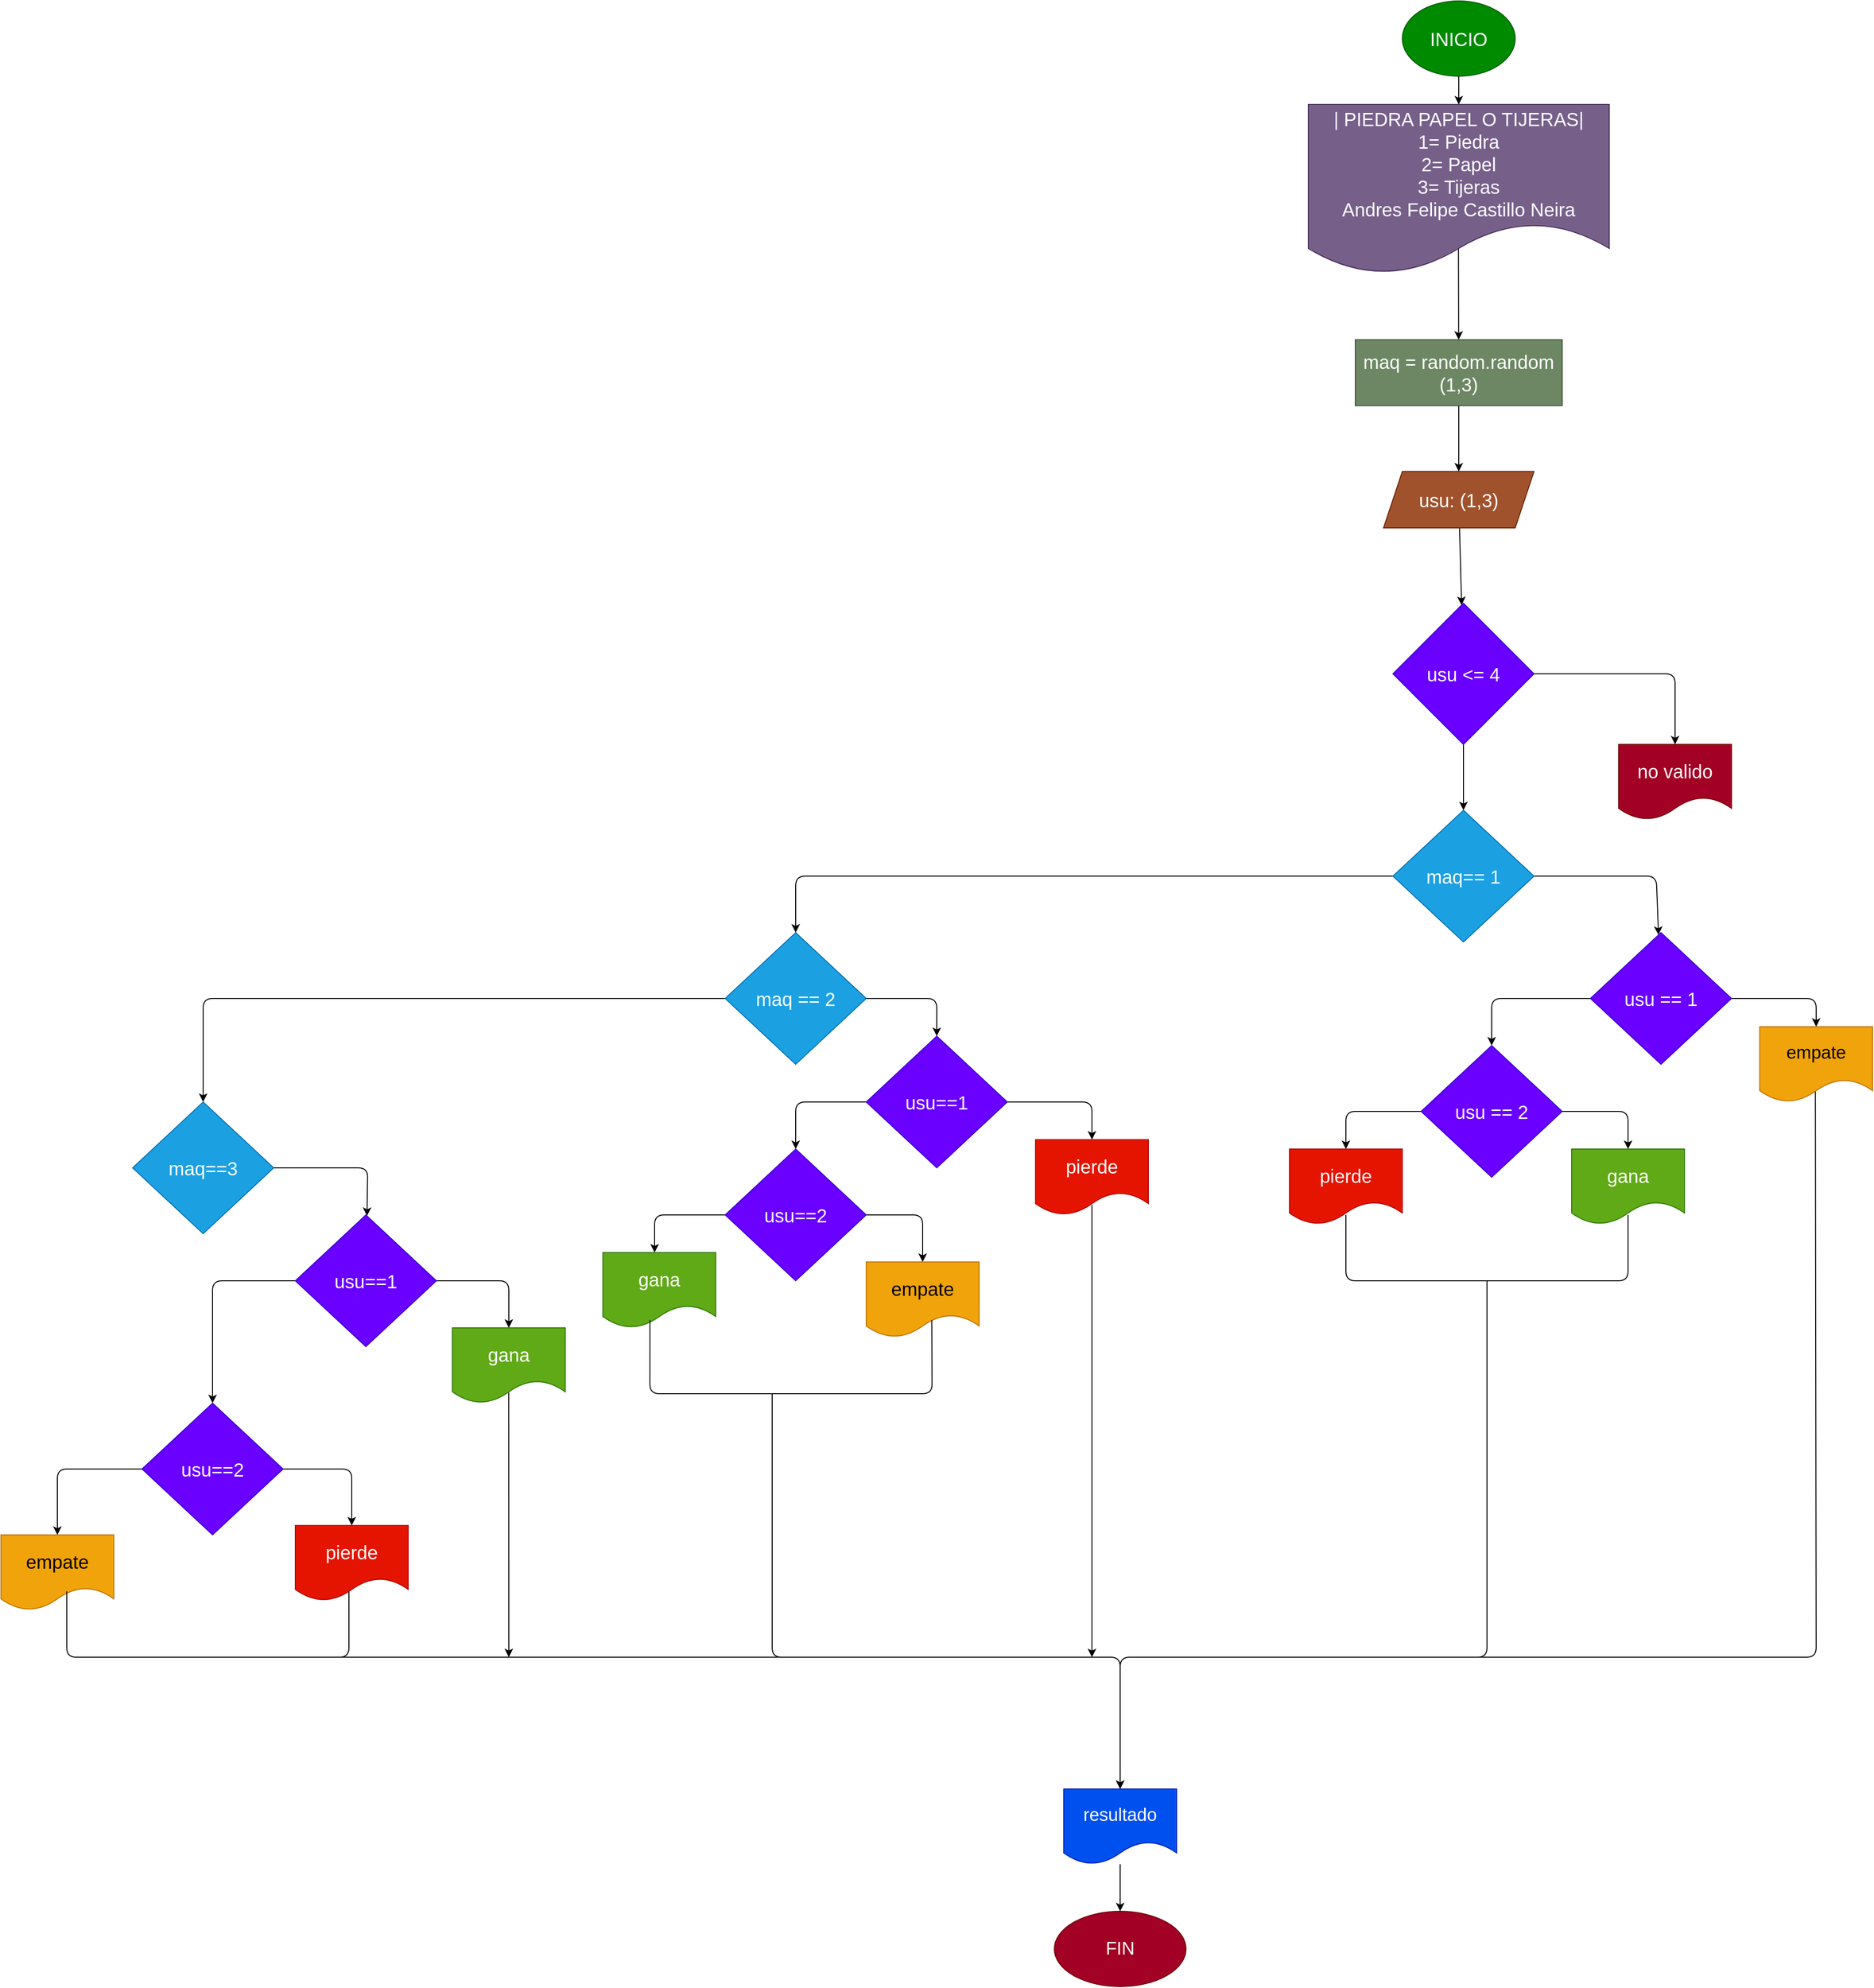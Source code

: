 <mxfile>
    <diagram id="rDQpFtQkCq-1foGBs8W9" name="Página-1">
        <mxGraphModel dx="1767" dy="107" grid="1" gridSize="10" guides="1" tooltips="1" connect="1" arrows="1" fold="1" page="1" pageScale="1" pageWidth="827" pageHeight="1169" math="0" shadow="0">
            <root>
                <mxCell id="0"/>
                <mxCell id="1" parent="0"/>
                <mxCell id="4" value="" style="edgeStyle=none;html=1;fontSize=20;" parent="1" source="2" target="3" edge="1">
                    <mxGeometry relative="1" as="geometry"/>
                </mxCell>
                <mxCell id="2" value="INICIO" style="ellipse;whiteSpace=wrap;html=1;fontSize=20;fillColor=#008a00;fontColor=#ffffff;strokeColor=#005700;" parent="1" vertex="1">
                    <mxGeometry x="200" width="120" height="80" as="geometry"/>
                </mxCell>
                <mxCell id="6" value="" style="edgeStyle=none;html=1;fontSize=20;exitX=0.499;exitY=0.847;exitDx=0;exitDy=0;exitPerimeter=0;" parent="1" source="3" target="5" edge="1">
                    <mxGeometry relative="1" as="geometry"/>
                </mxCell>
                <mxCell id="3" value="| PIEDRA PAPEL O TIJERAS|&lt;br&gt;1= Piedra&lt;br&gt;2= Papel&lt;br&gt;3= Tijeras&lt;br&gt;&lt;div style=&quot;&quot;&gt;&lt;span style=&quot;background-color: initial;&quot;&gt;Andres Felipe Castillo Neira&lt;/span&gt;&lt;/div&gt;" style="shape=document;whiteSpace=wrap;html=1;boundedLbl=1;fontSize=20;fillColor=#76608a;fontColor=#ffffff;strokeColor=#432D57;" parent="1" vertex="1">
                    <mxGeometry x="100" y="110" width="320" height="180" as="geometry"/>
                </mxCell>
                <mxCell id="8" value="" style="edgeStyle=none;html=1;fontSize=20;" parent="1" source="5" target="7" edge="1">
                    <mxGeometry relative="1" as="geometry"/>
                </mxCell>
                <mxCell id="5" value="maq = random.random (1,3)" style="whiteSpace=wrap;html=1;fontSize=20;fillColor=#6d8764;fontColor=#ffffff;strokeColor=#3A5431;" parent="1" vertex="1">
                    <mxGeometry x="150" y="360" width="220" height="70" as="geometry"/>
                </mxCell>
                <mxCell id="48" value="" style="edgeStyle=none;html=1;fontSize=19;" parent="1" source="7" target="47" edge="1">
                    <mxGeometry relative="1" as="geometry"/>
                </mxCell>
                <mxCell id="7" value="usu: (1,3)" style="shape=parallelogram;perimeter=parallelogramPerimeter;whiteSpace=wrap;html=1;fixedSize=1;fontSize=20;fillColor=#a0522d;fontColor=#ffffff;strokeColor=#6D1F00;" parent="1" vertex="1">
                    <mxGeometry x="180" y="500" width="160" height="60" as="geometry"/>
                </mxCell>
                <mxCell id="12" value="" style="edgeStyle=none;html=1;fontSize=20;" parent="1" source="9" target="11" edge="1">
                    <mxGeometry relative="1" as="geometry">
                        <Array as="points">
                            <mxPoint x="470" y="930"/>
                        </Array>
                    </mxGeometry>
                </mxCell>
                <mxCell id="27" value="" style="edgeStyle=none;html=1;fontSize=19;" parent="1" source="9" target="26" edge="1">
                    <mxGeometry relative="1" as="geometry">
                        <Array as="points">
                            <mxPoint x="-445" y="930"/>
                        </Array>
                    </mxGeometry>
                </mxCell>
                <mxCell id="9" value="maq== 1" style="rhombus;whiteSpace=wrap;html=1;fontSize=20;fillColor=#1ba1e2;fontColor=#ffffff;strokeColor=#006EAF;" parent="1" vertex="1">
                    <mxGeometry x="190" y="860" width="150" height="140" as="geometry"/>
                </mxCell>
                <mxCell id="14" style="edgeStyle=none;html=1;exitX=1;exitY=0.5;exitDx=0;exitDy=0;entryX=0.5;entryY=0;entryDx=0;entryDy=0;fontSize=19;" parent="1" source="11" target="13" edge="1">
                    <mxGeometry relative="1" as="geometry">
                        <Array as="points">
                            <mxPoint x="640" y="1060"/>
                        </Array>
                    </mxGeometry>
                </mxCell>
                <mxCell id="16" value="" style="edgeStyle=none;html=1;fontSize=19;" parent="1" source="11" target="15" edge="1">
                    <mxGeometry relative="1" as="geometry">
                        <Array as="points">
                            <mxPoint x="295" y="1060"/>
                        </Array>
                    </mxGeometry>
                </mxCell>
                <mxCell id="11" value="usu == 1" style="rhombus;whiteSpace=wrap;html=1;fontSize=20;fillColor=#6a00ff;fontColor=#ffffff;strokeColor=#3700CC;" parent="1" vertex="1">
                    <mxGeometry x="400" y="990" width="150" height="140" as="geometry"/>
                </mxCell>
                <mxCell id="13" value="empate" style="shape=document;whiteSpace=wrap;html=1;boundedLbl=1;fontSize=19;fillColor=#f0a30a;fontColor=#000000;strokeColor=#BD7000;" parent="1" vertex="1">
                    <mxGeometry x="580" y="1090" width="120" height="80" as="geometry"/>
                </mxCell>
                <mxCell id="18" value="" style="edgeStyle=none;html=1;fontSize=19;" parent="1" source="15" target="17" edge="1">
                    <mxGeometry relative="1" as="geometry">
                        <Array as="points">
                            <mxPoint x="440" y="1180"/>
                        </Array>
                    </mxGeometry>
                </mxCell>
                <mxCell id="56" style="edgeStyle=none;html=1;entryX=0.5;entryY=0;entryDx=0;entryDy=0;fontSize=19;" parent="1" source="15" target="55" edge="1">
                    <mxGeometry relative="1" as="geometry">
                        <Array as="points">
                            <mxPoint x="140" y="1180"/>
                        </Array>
                    </mxGeometry>
                </mxCell>
                <mxCell id="15" value="usu == 2" style="rhombus;whiteSpace=wrap;html=1;fontSize=20;fillColor=#6a00ff;fontColor=#ffffff;strokeColor=#3700CC;" parent="1" vertex="1">
                    <mxGeometry x="220" y="1110" width="150" height="140" as="geometry"/>
                </mxCell>
                <mxCell id="17" value="gana" style="shape=document;whiteSpace=wrap;html=1;boundedLbl=1;fontSize=20;fillColor=#60a917;fontColor=#ffffff;strokeColor=#2D7600;" parent="1" vertex="1">
                    <mxGeometry x="380" y="1220" width="120" height="80" as="geometry"/>
                </mxCell>
                <mxCell id="29" value="" style="edgeStyle=none;html=1;fontSize=19;" parent="1" source="26" target="28" edge="1">
                    <mxGeometry relative="1" as="geometry">
                        <Array as="points">
                            <mxPoint x="-295" y="1060"/>
                        </Array>
                    </mxGeometry>
                </mxCell>
                <mxCell id="44" style="edgeStyle=none;html=1;entryX=0.5;entryY=0;entryDx=0;entryDy=0;fontSize=19;" parent="1" source="26" target="43" edge="1">
                    <mxGeometry relative="1" as="geometry">
                        <Array as="points">
                            <mxPoint x="-1075" y="1060"/>
                        </Array>
                    </mxGeometry>
                </mxCell>
                <mxCell id="26" value="maq == 2" style="rhombus;whiteSpace=wrap;html=1;fontSize=20;fillColor=#1ba1e2;fontColor=#ffffff;strokeColor=#006EAF;" parent="1" vertex="1">
                    <mxGeometry x="-520" y="990" width="150" height="140" as="geometry"/>
                </mxCell>
                <mxCell id="32" value="" style="edgeStyle=none;html=1;fontSize=19;" parent="1" source="28" target="31" edge="1">
                    <mxGeometry relative="1" as="geometry">
                        <Array as="points">
                            <mxPoint x="-130" y="1170"/>
                        </Array>
                    </mxGeometry>
                </mxCell>
                <mxCell id="34" value="" style="edgeStyle=none;html=1;fontSize=19;" parent="1" source="28" target="33" edge="1">
                    <mxGeometry relative="1" as="geometry">
                        <Array as="points">
                            <mxPoint x="-445" y="1170"/>
                        </Array>
                    </mxGeometry>
                </mxCell>
                <mxCell id="28" value="usu==1" style="rhombus;whiteSpace=wrap;html=1;fontSize=20;fillColor=#6a00ff;fontColor=#ffffff;strokeColor=#3700CC;" parent="1" vertex="1">
                    <mxGeometry x="-370" y="1100" width="150" height="140" as="geometry"/>
                </mxCell>
                <mxCell id="82" style="edgeStyle=none;html=1;fontSize=19;exitX=0.5;exitY=0.865;exitDx=0;exitDy=0;exitPerimeter=0;" parent="1" source="31" edge="1">
                    <mxGeometry relative="1" as="geometry">
                        <mxPoint x="-130" y="1760" as="targetPoint"/>
                    </mxGeometry>
                </mxCell>
                <mxCell id="31" value="pierde" style="shape=document;whiteSpace=wrap;html=1;boundedLbl=1;fontSize=20;fillColor=#e51400;fontColor=#ffffff;strokeColor=#B20000;" parent="1" vertex="1">
                    <mxGeometry x="-190" y="1210" width="120" height="80" as="geometry"/>
                </mxCell>
                <mxCell id="36" value="" style="edgeStyle=none;html=1;fontSize=19;" parent="1" source="33" target="35" edge="1">
                    <mxGeometry relative="1" as="geometry">
                        <Array as="points">
                            <mxPoint x="-310" y="1290"/>
                        </Array>
                    </mxGeometry>
                </mxCell>
                <mxCell id="38" value="" style="edgeStyle=none;html=1;fontSize=19;" parent="1" source="33" edge="1">
                    <mxGeometry relative="1" as="geometry">
                        <mxPoint x="-595" y="1330" as="targetPoint"/>
                        <Array as="points">
                            <mxPoint x="-595" y="1290"/>
                        </Array>
                    </mxGeometry>
                </mxCell>
                <mxCell id="33" value="usu==2" style="rhombus;whiteSpace=wrap;html=1;fontSize=20;fillColor=#6a00ff;fontColor=#ffffff;strokeColor=#3700CC;" parent="1" vertex="1">
                    <mxGeometry x="-520" y="1220" width="150" height="140" as="geometry"/>
                </mxCell>
                <mxCell id="35" value="empate" style="shape=document;whiteSpace=wrap;html=1;boundedLbl=1;fontSize=20;fillColor=#f0a30a;fontColor=#000000;strokeColor=#BD7000;" parent="1" vertex="1">
                    <mxGeometry x="-370" y="1340" width="120" height="80" as="geometry"/>
                </mxCell>
                <mxCell id="39" value="gana" style="shape=document;whiteSpace=wrap;html=1;boundedLbl=1;fontSize=20;fillColor=#60a917;fontColor=#ffffff;strokeColor=#2D7600;" parent="1" vertex="1">
                    <mxGeometry x="-650" y="1330" width="120" height="80" as="geometry"/>
                </mxCell>
                <mxCell id="46" value="" style="edgeStyle=none;html=1;fontSize=19;" parent="1" source="43" target="45" edge="1">
                    <mxGeometry relative="1" as="geometry">
                        <Array as="points">
                            <mxPoint x="-900" y="1240"/>
                        </Array>
                    </mxGeometry>
                </mxCell>
                <mxCell id="43" value="maq==3" style="rhombus;whiteSpace=wrap;html=1;fontSize=20;fillColor=#1ba1e2;fontColor=#ffffff;strokeColor=#006EAF;" parent="1" vertex="1">
                    <mxGeometry x="-1150" y="1170" width="150" height="140" as="geometry"/>
                </mxCell>
                <mxCell id="58" value="" style="edgeStyle=none;html=1;fontSize=19;" parent="1" source="45" target="57" edge="1">
                    <mxGeometry relative="1" as="geometry">
                        <Array as="points">
                            <mxPoint x="-750" y="1360"/>
                        </Array>
                    </mxGeometry>
                </mxCell>
                <mxCell id="63" value="" style="edgeStyle=none;html=1;fontSize=19;" parent="1" source="45" target="62" edge="1">
                    <mxGeometry relative="1" as="geometry">
                        <Array as="points">
                            <mxPoint x="-1065" y="1360"/>
                        </Array>
                    </mxGeometry>
                </mxCell>
                <mxCell id="45" value="usu==1" style="rhombus;whiteSpace=wrap;html=1;fontSize=20;fillColor=#6a00ff;fontColor=#ffffff;strokeColor=#3700CC;" parent="1" vertex="1">
                    <mxGeometry x="-977" y="1290" width="150" height="140" as="geometry"/>
                </mxCell>
                <mxCell id="50" value="" style="edgeStyle=none;html=1;fontSize=19;" parent="1" source="47" target="49" edge="1">
                    <mxGeometry relative="1" as="geometry">
                        <Array as="points">
                            <mxPoint x="490" y="715"/>
                        </Array>
                    </mxGeometry>
                </mxCell>
                <mxCell id="51" style="edgeStyle=none;html=1;entryX=0.5;entryY=0;entryDx=0;entryDy=0;fontSize=19;" parent="1" source="47" target="9" edge="1">
                    <mxGeometry relative="1" as="geometry"/>
                </mxCell>
                <mxCell id="47" value="usu &amp;lt;= 4" style="rhombus;whiteSpace=wrap;html=1;fontSize=20;fillColor=#6a00ff;fontColor=#ffffff;strokeColor=#3700CC;" parent="1" vertex="1">
                    <mxGeometry x="190" y="640" width="150" height="150" as="geometry"/>
                </mxCell>
                <mxCell id="49" value="no valido" style="shape=document;whiteSpace=wrap;html=1;boundedLbl=1;fontSize=20;fillColor=#a20025;fontColor=#ffffff;strokeColor=#6F0000;" parent="1" vertex="1">
                    <mxGeometry x="430" y="790" width="120" height="80" as="geometry"/>
                </mxCell>
                <mxCell id="55" value="pierde" style="shape=document;whiteSpace=wrap;html=1;boundedLbl=1;fontSize=20;fillColor=#e51400;fontColor=#ffffff;strokeColor=#B20000;" parent="1" vertex="1">
                    <mxGeometry x="80" y="1220" width="120" height="80" as="geometry"/>
                </mxCell>
                <mxCell id="57" value="gana" style="shape=document;whiteSpace=wrap;html=1;boundedLbl=1;fontSize=20;fillColor=#60a917;fontColor=#ffffff;strokeColor=#2D7600;" parent="1" vertex="1">
                    <mxGeometry x="-810" y="1410" width="120" height="80" as="geometry"/>
                </mxCell>
                <mxCell id="65" value="" style="edgeStyle=none;html=1;fontSize=19;" parent="1" source="62" target="64" edge="1">
                    <mxGeometry relative="1" as="geometry">
                        <Array as="points">
                            <mxPoint x="-917" y="1560"/>
                        </Array>
                    </mxGeometry>
                </mxCell>
                <mxCell id="67" value="" style="edgeStyle=none;html=1;fontSize=19;" parent="1" source="62" target="66" edge="1">
                    <mxGeometry relative="1" as="geometry">
                        <Array as="points">
                            <mxPoint x="-1230" y="1560"/>
                        </Array>
                    </mxGeometry>
                </mxCell>
                <mxCell id="62" value="usu==2" style="rhombus;whiteSpace=wrap;html=1;fontSize=20;fillColor=#6a00ff;fontColor=#ffffff;strokeColor=#3700CC;" parent="1" vertex="1">
                    <mxGeometry x="-1140" y="1490" width="150" height="140" as="geometry"/>
                </mxCell>
                <mxCell id="64" value="pierde" style="shape=document;whiteSpace=wrap;html=1;boundedLbl=1;fontSize=20;fillColor=#e51400;fontColor=#ffffff;strokeColor=#B20000;" parent="1" vertex="1">
                    <mxGeometry x="-977" y="1620" width="120" height="80" as="geometry"/>
                </mxCell>
                <mxCell id="66" value="empate" style="shape=document;whiteSpace=wrap;html=1;boundedLbl=1;fontSize=20;direction=east;rotation=0;fillColor=#f0a30a;fontColor=#000000;strokeColor=#BD7000;" parent="1" vertex="1">
                    <mxGeometry x="-1290" y="1630" width="120" height="80" as="geometry"/>
                </mxCell>
                <mxCell id="70" value="" style="endArrow=none;html=1;fontSize=19;entryX=0.5;entryY=0.875;entryDx=0;entryDy=0;entryPerimeter=0;exitX=0.5;exitY=0.875;exitDx=0;exitDy=0;exitPerimeter=0;" parent="1" source="17" target="55" edge="1">
                    <mxGeometry width="50" height="50" relative="1" as="geometry">
                        <mxPoint x="440" y="1310" as="sourcePoint"/>
                        <mxPoint x="340" y="1300" as="targetPoint"/>
                        <Array as="points">
                            <mxPoint x="440" y="1360"/>
                            <mxPoint x="140" y="1360"/>
                        </Array>
                    </mxGeometry>
                </mxCell>
                <mxCell id="71" value="" style="endArrow=none;html=1;fontSize=19;entryX=0.417;entryY=0.897;entryDx=0;entryDy=0;entryPerimeter=0;exitX=0.581;exitY=0.772;exitDx=0;exitDy=0;exitPerimeter=0;" parent="1" edge="1" target="39" source="35">
                    <mxGeometry width="50" height="50" relative="1" as="geometry">
                        <mxPoint x="-300" y="1410" as="sourcePoint"/>
                        <mxPoint x="-600" y="1410" as="targetPoint"/>
                        <Array as="points">
                            <mxPoint x="-300" y="1480"/>
                            <mxPoint x="-600" y="1480"/>
                        </Array>
                    </mxGeometry>
                </mxCell>
                <mxCell id="72" value="" style="endArrow=none;html=1;fontSize=19;entryX=0.5;entryY=0.875;entryDx=0;entryDy=0;entryPerimeter=0;exitX=0.5;exitY=0.875;exitDx=0;exitDy=0;exitPerimeter=0;" parent="1" edge="1">
                    <mxGeometry width="50" height="50" relative="1" as="geometry">
                        <mxPoint x="-920" y="1690" as="sourcePoint"/>
                        <mxPoint x="-1220" y="1690" as="targetPoint"/>
                        <Array as="points">
                            <mxPoint x="-920" y="1760"/>
                            <mxPoint x="-1220" y="1760"/>
                        </Array>
                    </mxGeometry>
                </mxCell>
                <mxCell id="86" value="" style="edgeStyle=none;html=1;" edge="1" parent="1" source="73" target="85">
                    <mxGeometry relative="1" as="geometry"/>
                </mxCell>
                <mxCell id="73" value="resultado" style="shape=document;whiteSpace=wrap;html=1;boundedLbl=1;fontSize=19;fillColor=#0050ef;fontColor=#ffffff;strokeColor=#001DBC;" parent="1" vertex="1">
                    <mxGeometry x="-160" y="1900" width="120" height="80" as="geometry"/>
                </mxCell>
                <mxCell id="74" value="" style="endArrow=classic;html=1;fontSize=19;entryX=0.5;entryY=0;entryDx=0;entryDy=0;" parent="1" target="73" edge="1">
                    <mxGeometry width="50" height="50" relative="1" as="geometry">
                        <mxPoint x="-470" y="1480" as="sourcePoint"/>
                        <mxPoint x="-100" y="1750" as="targetPoint"/>
                        <Array as="points">
                            <mxPoint x="-470" y="1760"/>
                            <mxPoint x="-100" y="1760"/>
                        </Array>
                    </mxGeometry>
                </mxCell>
                <mxCell id="77" value="" style="endArrow=classic;html=1;fontSize=19;entryX=0.5;entryY=0;entryDx=0;entryDy=0;" parent="1" target="73" edge="1">
                    <mxGeometry width="50" height="50" relative="1" as="geometry">
                        <mxPoint x="290" y="1360" as="sourcePoint"/>
                        <mxPoint x="-100" y="1780" as="targetPoint"/>
                        <Array as="points">
                            <mxPoint x="290" y="1760"/>
                            <mxPoint x="-100" y="1760"/>
                        </Array>
                    </mxGeometry>
                </mxCell>
                <mxCell id="79" value="" style="endArrow=none;html=1;fontSize=19;entryX=0.493;entryY=0.862;entryDx=0;entryDy=0;entryPerimeter=0;" parent="1" target="13" edge="1">
                    <mxGeometry width="50" height="50" relative="1" as="geometry">
                        <mxPoint x="250" y="1760" as="sourcePoint"/>
                        <mxPoint x="390" y="1350" as="targetPoint"/>
                        <Array as="points">
                            <mxPoint x="640" y="1760"/>
                        </Array>
                    </mxGeometry>
                </mxCell>
                <mxCell id="83" value="" style="endArrow=none;html=1;fontSize=19;" parent="1" edge="1">
                    <mxGeometry width="50" height="50" relative="1" as="geometry">
                        <mxPoint x="-930" y="1760" as="sourcePoint"/>
                        <mxPoint x="-440" y="1760" as="targetPoint"/>
                        <Array as="points">
                            <mxPoint x="-800" y="1760"/>
                            <mxPoint x="-650" y="1760"/>
                        </Array>
                    </mxGeometry>
                </mxCell>
                <mxCell id="84" value="" style="endArrow=classic;html=1;fontSize=19;exitX=0.499;exitY=0.859;exitDx=0;exitDy=0;exitPerimeter=0;" parent="1" source="57" edge="1">
                    <mxGeometry width="50" height="50" relative="1" as="geometry">
                        <mxPoint x="-510" y="1620" as="sourcePoint"/>
                        <mxPoint x="-750" y="1760" as="targetPoint"/>
                    </mxGeometry>
                </mxCell>
                <mxCell id="85" value="FIN" style="ellipse;whiteSpace=wrap;html=1;fontSize=19;fillColor=#a20025;fontColor=#ffffff;strokeColor=#6F0000;" vertex="1" parent="1">
                    <mxGeometry x="-170" y="2030" width="140" height="80" as="geometry"/>
                </mxCell>
            </root>
        </mxGraphModel>
    </diagram>
</mxfile>